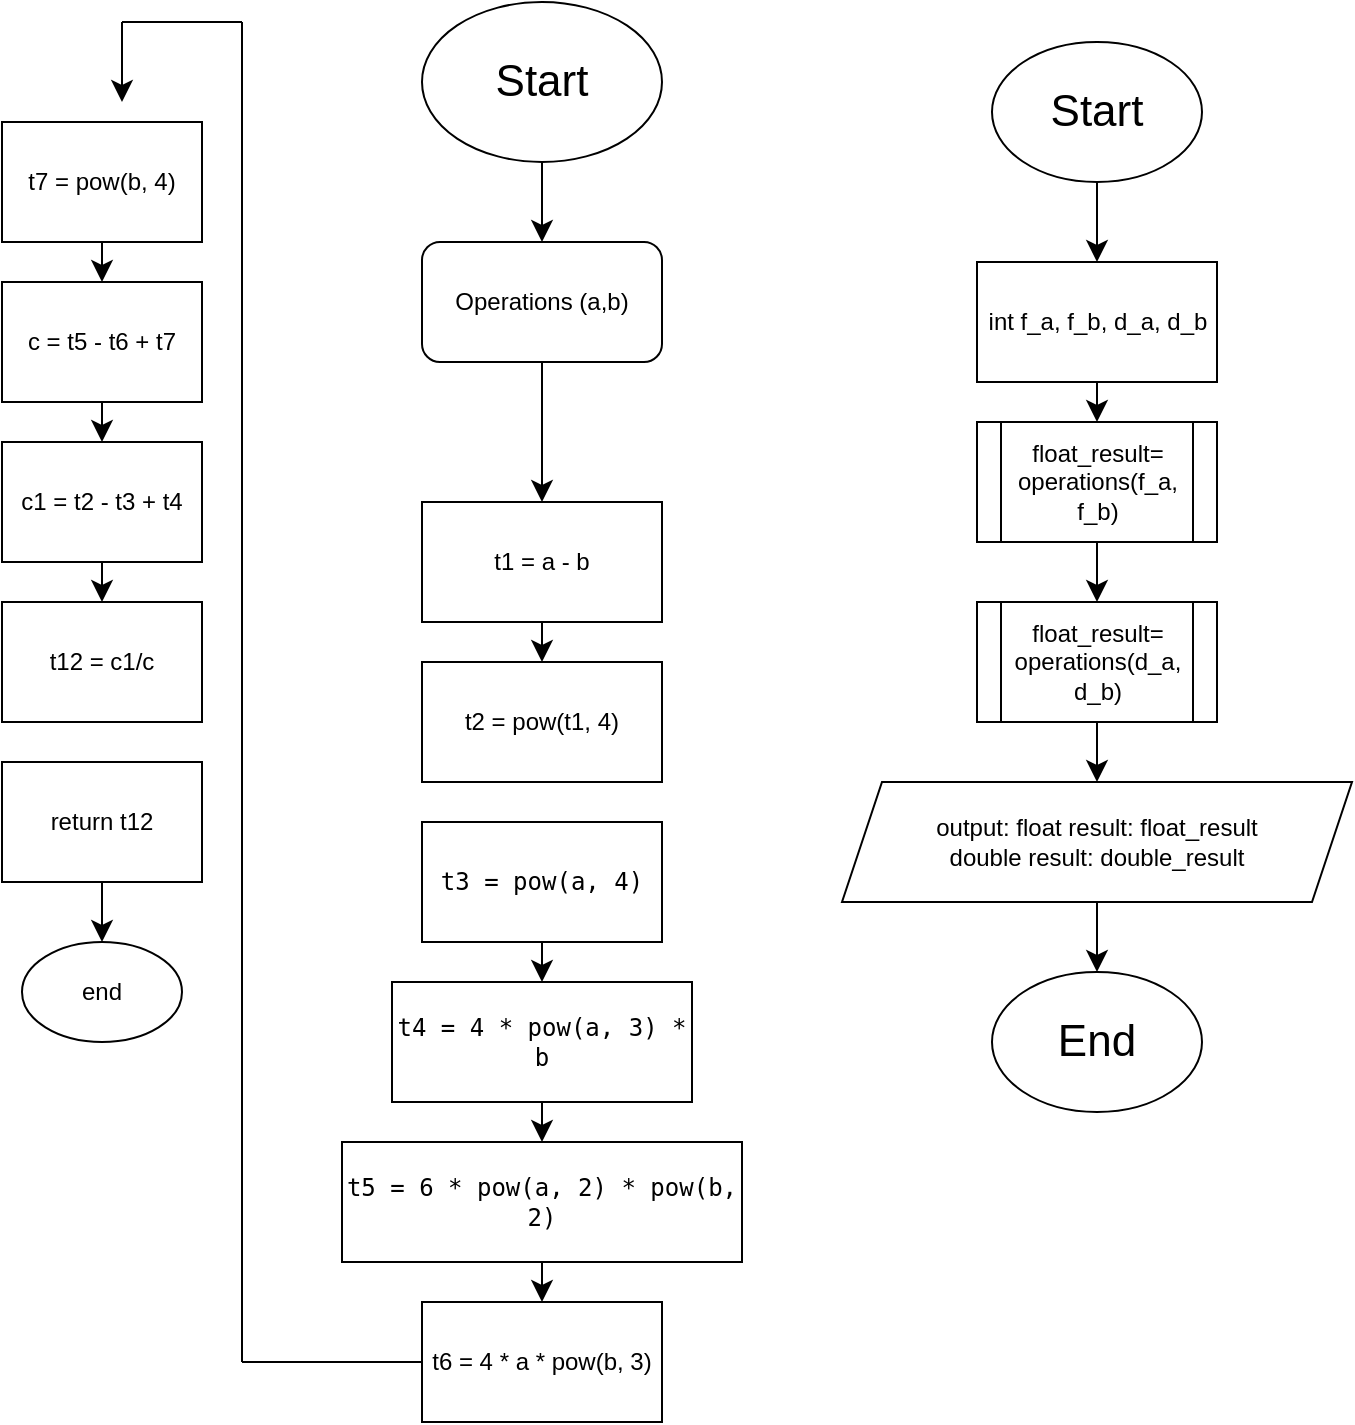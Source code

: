 <mxfile version="24.8.3">
  <diagram name="Сторінка-1" id="J7giZh9mR5NXdIa3qvDI">
    <mxGraphModel dx="1196" dy="807" grid="1" gridSize="10" guides="1" tooltips="1" connect="1" arrows="1" fold="1" page="1" pageScale="1" pageWidth="827" pageHeight="1169" math="0" shadow="0">
      <root>
        <mxCell id="0" />
        <mxCell id="1" parent="0" />
        <mxCell id="tFEG05Uok_W-01vZ_bOy-2" value="" style="edgeStyle=none;curved=1;rounded=0;orthogonalLoop=1;jettySize=auto;html=1;fontSize=12;startSize=8;endSize=8;" edge="1" parent="1" source="jbg-fwGAp9fuKf8pmrn0-1" target="tFEG05Uok_W-01vZ_bOy-1">
          <mxGeometry relative="1" as="geometry" />
        </mxCell>
        <mxCell id="jbg-fwGAp9fuKf8pmrn0-1" value="&lt;font style=&quot;vertical-align: inherit;&quot;&gt;&lt;font style=&quot;vertical-align: inherit; font-size: 22px;&quot;&gt;Start&lt;/font&gt;&lt;/font&gt;" style="ellipse;whiteSpace=wrap;html=1;" parent="1" vertex="1">
          <mxGeometry x="370" y="50" width="120" height="80" as="geometry" />
        </mxCell>
        <mxCell id="tFEG05Uok_W-01vZ_bOy-10" value="" style="edgeStyle=none;curved=1;rounded=0;orthogonalLoop=1;jettySize=auto;html=1;fontSize=12;startSize=8;endSize=8;" edge="1" parent="1" source="tFEG05Uok_W-01vZ_bOy-1">
          <mxGeometry relative="1" as="geometry">
            <mxPoint x="430" y="300" as="targetPoint" />
          </mxGeometry>
        </mxCell>
        <mxCell id="tFEG05Uok_W-01vZ_bOy-1" value="Operations (a,b)" style="rounded=1;whiteSpace=wrap;html=1;" vertex="1" parent="1">
          <mxGeometry x="370" y="170" width="120" height="60" as="geometry" />
        </mxCell>
        <mxCell id="tFEG05Uok_W-01vZ_bOy-3" style="edgeStyle=none;curved=1;rounded=0;orthogonalLoop=1;jettySize=auto;html=1;exitX=0.5;exitY=1;exitDx=0;exitDy=0;fontSize=12;startSize=8;endSize=8;" edge="1" parent="1" source="jbg-fwGAp9fuKf8pmrn0-1" target="jbg-fwGAp9fuKf8pmrn0-1">
          <mxGeometry relative="1" as="geometry" />
        </mxCell>
        <mxCell id="tFEG05Uok_W-01vZ_bOy-13" style="edgeStyle=none;curved=1;rounded=0;orthogonalLoop=1;jettySize=auto;html=1;fontSize=12;startSize=8;endSize=8;" edge="1" parent="1" source="tFEG05Uok_W-01vZ_bOy-11" target="tFEG05Uok_W-01vZ_bOy-12">
          <mxGeometry relative="1" as="geometry" />
        </mxCell>
        <mxCell id="tFEG05Uok_W-01vZ_bOy-11" value="t1 = a - b" style="rounded=0;whiteSpace=wrap;html=1;" vertex="1" parent="1">
          <mxGeometry x="370" y="300" width="120" height="60" as="geometry" />
        </mxCell>
        <mxCell id="tFEG05Uok_W-01vZ_bOy-12" value="t2 = pow(t1, 4)&lt;span style=&quot;color: rgba(0, 0, 0, 0); font-family: monospace; font-size: 0px; text-align: start; text-wrap-mode: nowrap;&quot;&gt;%3CmxGraphModel%3E%3Croot%3E%3CmxCell%20id%3D%220%22%2F%3E%3CmxCell%20id%3D%221%22%20parent%3D%220%22%2F%3E%3CmxCell%20id%3D%222%22%20value%3D%22T1%20%3D%20a%20-%20b%22%20style%3D%22rounded%3D0%3BwhiteSpace%3Dwrap%3Bhtml%3D1%3B%22%20vertex%3D%221%22%20parent%3D%221%22%3E%3CmxGeometry%20x%3D%22370%22%20y%3D%22300%22%20width%3D%22120%22%20height%3D%2260%22%20as%3D%22geometry%22%2F%3E%3C%2FmxCell%3E%3C%2Froot%3E%3C%2FmxGraphModel%3E&lt;/span&gt;" style="rounded=0;whiteSpace=wrap;html=1;" vertex="1" parent="1">
          <mxGeometry x="370" y="380" width="120" height="60" as="geometry" />
        </mxCell>
        <mxCell id="tFEG05Uok_W-01vZ_bOy-18" style="edgeStyle=none;curved=1;rounded=0;orthogonalLoop=1;jettySize=auto;html=1;fontSize=12;startSize=8;endSize=8;" edge="1" parent="1" source="tFEG05Uok_W-01vZ_bOy-14" target="tFEG05Uok_W-01vZ_bOy-16">
          <mxGeometry relative="1" as="geometry" />
        </mxCell>
        <mxCell id="tFEG05Uok_W-01vZ_bOy-14" value="&lt;span style=&quot;font-family: monospace;&quot;&gt;t3 = pow(a, 4)&lt;/span&gt;" style="rounded=0;whiteSpace=wrap;html=1;" vertex="1" parent="1">
          <mxGeometry x="370" y="460" width="120" height="60" as="geometry" />
        </mxCell>
        <mxCell id="tFEG05Uok_W-01vZ_bOy-21" style="edgeStyle=none;curved=1;rounded=0;orthogonalLoop=1;jettySize=auto;html=1;fontSize=12;startSize=8;endSize=8;" edge="1" parent="1" source="tFEG05Uok_W-01vZ_bOy-16" target="tFEG05Uok_W-01vZ_bOy-19">
          <mxGeometry relative="1" as="geometry" />
        </mxCell>
        <mxCell id="tFEG05Uok_W-01vZ_bOy-16" value="&lt;span style=&quot;font-family: monospace;&quot;&gt;t4 = 4 * pow(a, 3) * b&lt;/span&gt;" style="rounded=0;whiteSpace=wrap;html=1;" vertex="1" parent="1">
          <mxGeometry x="355" y="540" width="150" height="60" as="geometry" />
        </mxCell>
        <mxCell id="tFEG05Uok_W-01vZ_bOy-17" value="t6 = 4 * a * pow(b, 3)" style="rounded=0;whiteSpace=wrap;html=1;" vertex="1" parent="1">
          <mxGeometry x="370" y="700" width="120" height="60" as="geometry" />
        </mxCell>
        <mxCell id="tFEG05Uok_W-01vZ_bOy-22" style="edgeStyle=none;curved=1;rounded=0;orthogonalLoop=1;jettySize=auto;html=1;entryX=0.5;entryY=0;entryDx=0;entryDy=0;fontSize=12;startSize=8;endSize=8;" edge="1" parent="1" source="tFEG05Uok_W-01vZ_bOy-19" target="tFEG05Uok_W-01vZ_bOy-17">
          <mxGeometry relative="1" as="geometry" />
        </mxCell>
        <mxCell id="tFEG05Uok_W-01vZ_bOy-19" value="&lt;span style=&quot;font-family: monospace;&quot;&gt;t5 = 6 * pow(a, 2) * pow(b, 2)&lt;/span&gt;" style="rounded=0;whiteSpace=wrap;html=1;" vertex="1" parent="1">
          <mxGeometry x="330" y="620" width="200" height="60" as="geometry" />
        </mxCell>
        <mxCell id="tFEG05Uok_W-01vZ_bOy-26" style="edgeStyle=none;curved=1;rounded=0;orthogonalLoop=1;jettySize=auto;html=1;entryX=0.5;entryY=0;entryDx=0;entryDy=0;fontSize=12;startSize=8;endSize=8;" edge="1" parent="1" source="tFEG05Uok_W-01vZ_bOy-23" target="tFEG05Uok_W-01vZ_bOy-25">
          <mxGeometry relative="1" as="geometry" />
        </mxCell>
        <mxCell id="tFEG05Uok_W-01vZ_bOy-23" value="t7 = pow(b, 4)" style="rounded=0;whiteSpace=wrap;html=1;" vertex="1" parent="1">
          <mxGeometry x="160" y="110" width="100" height="60" as="geometry" />
        </mxCell>
        <mxCell id="tFEG05Uok_W-01vZ_bOy-30" style="edgeStyle=none;curved=1;rounded=0;orthogonalLoop=1;jettySize=auto;html=1;fontSize=12;startSize=8;endSize=8;" edge="1" parent="1" source="tFEG05Uok_W-01vZ_bOy-25" target="tFEG05Uok_W-01vZ_bOy-29">
          <mxGeometry relative="1" as="geometry" />
        </mxCell>
        <mxCell id="tFEG05Uok_W-01vZ_bOy-25" value="c = t5 - t6 + t7&lt;span style=&quot;color: rgba(0, 0, 0, 0); font-family: monospace; font-size: 0px; text-align: start; text-wrap-mode: nowrap;&quot;&gt;%3CmxGraphModel%3E%3Croot%3E%3CmxCell%20id%3D%220%22%2F%3E%3CmxCell%20id%3D%221%22%20parent%3D%220%22%2F%3E%3CmxCell%20id%3D%222%22%20value%3D%22t7%20%3D%20pow(b%2C%204)%22%20style%3D%22rounded%3D0%3BwhiteSpace%3Dwrap%3Bhtml%3D1%3B%22%20vertex%3D%221%22%20parent%3D%221%22%3E%3CmxGeometry%20x%3D%22380%22%20y%3D%22780%22%20width%3D%22100%22%20height%3D%2260%22%20as%3D%22geometry%22%2F%3E%3C%2FmxCell%3E%3C%2Froot%3E%3C%2FmxGraphModel%3E&lt;/span&gt;" style="rounded=0;whiteSpace=wrap;html=1;" vertex="1" parent="1">
          <mxGeometry x="160" y="190" width="100" height="60" as="geometry" />
        </mxCell>
        <mxCell id="tFEG05Uok_W-01vZ_bOy-32" style="edgeStyle=none;curved=1;rounded=0;orthogonalLoop=1;jettySize=auto;html=1;entryX=0.5;entryY=0;entryDx=0;entryDy=0;fontSize=12;startSize=8;endSize=8;" edge="1" parent="1" source="tFEG05Uok_W-01vZ_bOy-29" target="tFEG05Uok_W-01vZ_bOy-31">
          <mxGeometry relative="1" as="geometry" />
        </mxCell>
        <mxCell id="tFEG05Uok_W-01vZ_bOy-29" value="c1 = t2 - t3 + t4" style="rounded=0;whiteSpace=wrap;html=1;" vertex="1" parent="1">
          <mxGeometry x="160" y="270" width="100" height="60" as="geometry" />
        </mxCell>
        <mxCell id="tFEG05Uok_W-01vZ_bOy-31" value="t12 = c1/c&lt;span style=&quot;color: rgba(0, 0, 0, 0); font-family: monospace; font-size: 0px; text-align: start; text-wrap-mode: nowrap;&quot;&gt;%3CmxGraphModel%3E%3Croot%3E%3CmxCell%20id%3D%220%22%2F%3E%3CmxCell%20id%3D%221%22%20parent%3D%220%22%2F%3E%3CmxCell%20id%3D%222%22%20value%3D%22c1%20%3D%20t2%20-%20t3%20%2B%20t4%22%20style%3D%22rounded%3D0%3BwhiteSpace%3Dwrap%3Bhtml%3D1%3B%22%20vertex%3D%221%22%20parent%3D%221%22%3E%3CmxGeometry%20x%3D%22380%22%20y%3D%22940%22%20width%3D%22100%22%20height%3D%2260%22%20as%3D%22geometry%22%2F%3E%3C%2FmxCell%3E%3C%2Froot%3E%3C%2FmxGraphModel%3E&lt;/span&gt;" style="rounded=0;whiteSpace=wrap;html=1;" vertex="1" parent="1">
          <mxGeometry x="160" y="350" width="100" height="60" as="geometry" />
        </mxCell>
        <mxCell id="tFEG05Uok_W-01vZ_bOy-36" value="" style="edgeStyle=none;curved=1;rounded=0;orthogonalLoop=1;jettySize=auto;html=1;fontSize=12;startSize=8;endSize=8;" edge="1" parent="1" source="tFEG05Uok_W-01vZ_bOy-33" target="tFEG05Uok_W-01vZ_bOy-35">
          <mxGeometry relative="1" as="geometry" />
        </mxCell>
        <mxCell id="tFEG05Uok_W-01vZ_bOy-33" value="return t12" style="rounded=0;whiteSpace=wrap;html=1;" vertex="1" parent="1">
          <mxGeometry x="160" y="430" width="100" height="60" as="geometry" />
        </mxCell>
        <mxCell id="tFEG05Uok_W-01vZ_bOy-35" value="end" style="ellipse;whiteSpace=wrap;html=1;rounded=0;" vertex="1" parent="1">
          <mxGeometry x="170" y="520" width="80" height="50" as="geometry" />
        </mxCell>
        <mxCell id="tFEG05Uok_W-01vZ_bOy-40" style="edgeStyle=none;curved=1;rounded=0;orthogonalLoop=1;jettySize=auto;html=1;entryX=0.5;entryY=0;entryDx=0;entryDy=0;fontSize=12;startSize=8;endSize=8;" edge="1" parent="1" source="tFEG05Uok_W-01vZ_bOy-37" target="tFEG05Uok_W-01vZ_bOy-39">
          <mxGeometry relative="1" as="geometry" />
        </mxCell>
        <mxCell id="tFEG05Uok_W-01vZ_bOy-37" value="&lt;font style=&quot;vertical-align: inherit;&quot;&gt;&lt;font style=&quot;vertical-align: inherit; font-size: 22px;&quot;&gt;Start&lt;/font&gt;&lt;/font&gt;" style="ellipse;whiteSpace=wrap;html=1;" vertex="1" parent="1">
          <mxGeometry x="655" y="70" width="105" height="70" as="geometry" />
        </mxCell>
        <mxCell id="tFEG05Uok_W-01vZ_bOy-42" value="" style="edgeStyle=none;curved=1;rounded=0;orthogonalLoop=1;jettySize=auto;html=1;fontSize=12;startSize=8;endSize=8;" edge="1" parent="1" source="tFEG05Uok_W-01vZ_bOy-39" target="tFEG05Uok_W-01vZ_bOy-41">
          <mxGeometry relative="1" as="geometry" />
        </mxCell>
        <mxCell id="tFEG05Uok_W-01vZ_bOy-39" value="int f_a, f_b, d_a, d_b" style="rounded=0;whiteSpace=wrap;html=1;" vertex="1" parent="1">
          <mxGeometry x="647.5" y="180" width="120" height="60" as="geometry" />
        </mxCell>
        <mxCell id="tFEG05Uok_W-01vZ_bOy-44" style="edgeStyle=none;curved=1;rounded=0;orthogonalLoop=1;jettySize=auto;html=1;entryX=0.5;entryY=0;entryDx=0;entryDy=0;fontSize=12;startSize=8;endSize=8;" edge="1" parent="1" source="tFEG05Uok_W-01vZ_bOy-41" target="tFEG05Uok_W-01vZ_bOy-43">
          <mxGeometry relative="1" as="geometry" />
        </mxCell>
        <mxCell id="tFEG05Uok_W-01vZ_bOy-41" value="float_result=&lt;div&gt;operations(f_a, f_b)&lt;span style=&quot;color: rgba(0, 0, 0, 0); font-family: monospace; font-size: 0px; text-align: start; text-wrap-mode: nowrap; background-color: initial;&quot;&gt;%3CmxGraphModel%3E%3Croot%3E%3CmxCell%20id%3D%220%22%2F%3E%3CmxCell%20id%3D%221%22%20parent%3D%220%22%2F%3E%3CmxCell%20id%3D%222%22%20value%3D%22%26lt%3Bfont%20style%3D%26quot%3Bvertical-align%3A%20inherit%3B%26quot%3B%26gt%3B%26lt%3Bfont%20style%3D%26quot%3Bvertical-align%3A%20inherit%3B%20font-size%3A%2022px%3B%26quot%3B%26gt%3BStart%26lt%3B%2Ffont%26gt%3B%26lt%3B%2Ffont%26gt%3B%22%20style%3D%22ellipse%3BwhiteSpace%3Dwrap%3Bhtml%3D1%3B%22%20vertex%3D%221%22%20parent%3D%221%22%3E%3CmxGeometry%20x%3D%22370%22%20y%3D%2250%22%20width%3D%22120%22%20height%3D%2280%22%20as%3D%22geometry%22%2F%3E%3C%2FmxCell%3E%3C%2Froot%3E%3C%2FmxGraphModel%3E&lt;/span&gt;&lt;/div&gt;" style="shape=process;whiteSpace=wrap;html=1;backgroundOutline=1;" vertex="1" parent="1">
          <mxGeometry x="647.5" y="260" width="120" height="60" as="geometry" />
        </mxCell>
        <mxCell id="tFEG05Uok_W-01vZ_bOy-43" value="float_result=&lt;div&gt;operations(d_a, d_b)&lt;span style=&quot;color: rgba(0, 0, 0, 0); font-family: monospace; font-size: 0px; text-align: start; text-wrap-mode: nowrap; background-color: initial;&quot;&gt;%3CmxGraphModel%3E%3Croot%3E%3CmxCell%20id%3D%220%22%2F%3E%3CmxCell%20id%3D%221%22%20parent%3D%220%22%2F%3E%3CmxCell%20id%3D%222%22%20value%3D%22%26lt%3Bfont%20style%3D%26quot%3Bvertical-align%3A%20inherit%3B%26quot%3B%26gt%3B%26lt%3Bfont%20style%3D%26quot%3Bvertical-align%3A%20inherit%3B%20font-size%3A%2022px%3B%26quot%3B%26gt%3BStart%26lt%3B%2Ffont%26gt%3B%26lt%3B%2Ffont%26gt%3B%22%20style%3D%22ellipse%3BwhiteSpace%3Dwrap%3Bhtml%3D1%3B%22%20vertex%3D%221%22%20parent%3D%221%22%3E%3CmxGeometry%20x%3D%22370%22%20y%3D%2250%22%20width%3D%22120%22%20height%3D%2280%22%20as%3D%22geometry%22%2F%3E%3C%2FmxCell%3E%3C%2Froot%3E%3C%2FmxGraphModel%3E&lt;/span&gt;&lt;/div&gt;" style="shape=process;whiteSpace=wrap;html=1;backgroundOutline=1;" vertex="1" parent="1">
          <mxGeometry x="647.5" y="350" width="120" height="60" as="geometry" />
        </mxCell>
        <mxCell id="tFEG05Uok_W-01vZ_bOy-52" value="" style="edgeStyle=none;curved=1;rounded=0;orthogonalLoop=1;jettySize=auto;html=1;fontSize=12;startSize=8;endSize=8;" edge="1" parent="1" source="tFEG05Uok_W-01vZ_bOy-45" target="tFEG05Uok_W-01vZ_bOy-50">
          <mxGeometry relative="1" as="geometry" />
        </mxCell>
        <mxCell id="tFEG05Uok_W-01vZ_bOy-45" value="output: float result: float_result&lt;div&gt;double result: double_result&lt;/div&gt;" style="shape=parallelogram;perimeter=parallelogramPerimeter;whiteSpace=wrap;html=1;fixedSize=1;" vertex="1" parent="1">
          <mxGeometry x="580" y="440" width="255" height="60" as="geometry" />
        </mxCell>
        <mxCell id="tFEG05Uok_W-01vZ_bOy-48" style="edgeStyle=none;curved=1;rounded=0;orthogonalLoop=1;jettySize=auto;html=1;fontSize=12;startSize=8;endSize=8;" edge="1" parent="1" source="tFEG05Uok_W-01vZ_bOy-43" target="tFEG05Uok_W-01vZ_bOy-45">
          <mxGeometry relative="1" as="geometry" />
        </mxCell>
        <mxCell id="tFEG05Uok_W-01vZ_bOy-50" value="&lt;font style=&quot;vertical-align: inherit;&quot;&gt;&lt;font style=&quot;vertical-align: inherit; font-size: 22px;&quot;&gt;End&lt;/font&gt;&lt;/font&gt;" style="ellipse;whiteSpace=wrap;html=1;" vertex="1" parent="1">
          <mxGeometry x="655" y="535" width="105" height="70" as="geometry" />
        </mxCell>
        <mxCell id="tFEG05Uok_W-01vZ_bOy-55" value="" style="endArrow=none;html=1;rounded=0;fontSize=12;startSize=8;endSize=8;curved=1;entryX=0;entryY=0.5;entryDx=0;entryDy=0;" edge="1" parent="1" target="tFEG05Uok_W-01vZ_bOy-17">
          <mxGeometry width="50" height="50" relative="1" as="geometry">
            <mxPoint x="280" y="730" as="sourcePoint" />
            <mxPoint x="450" y="380" as="targetPoint" />
          </mxGeometry>
        </mxCell>
        <mxCell id="tFEG05Uok_W-01vZ_bOy-56" value="" style="endArrow=none;html=1;rounded=0;fontSize=12;startSize=8;endSize=8;curved=1;" edge="1" parent="1">
          <mxGeometry width="50" height="50" relative="1" as="geometry">
            <mxPoint x="280" y="730" as="sourcePoint" />
            <mxPoint x="280" y="60" as="targetPoint" />
          </mxGeometry>
        </mxCell>
        <mxCell id="tFEG05Uok_W-01vZ_bOy-57" value="" style="endArrow=none;html=1;rounded=0;fontSize=12;startSize=8;endSize=8;curved=1;" edge="1" parent="1">
          <mxGeometry width="50" height="50" relative="1" as="geometry">
            <mxPoint x="280" y="60" as="sourcePoint" />
            <mxPoint x="220" y="60" as="targetPoint" />
          </mxGeometry>
        </mxCell>
        <mxCell id="tFEG05Uok_W-01vZ_bOy-58" value="" style="endArrow=classic;html=1;rounded=0;fontSize=12;startSize=8;endSize=8;curved=1;" edge="1" parent="1">
          <mxGeometry width="50" height="50" relative="1" as="geometry">
            <mxPoint x="220" y="60" as="sourcePoint" />
            <mxPoint x="220" y="100" as="targetPoint" />
          </mxGeometry>
        </mxCell>
      </root>
    </mxGraphModel>
  </diagram>
</mxfile>
